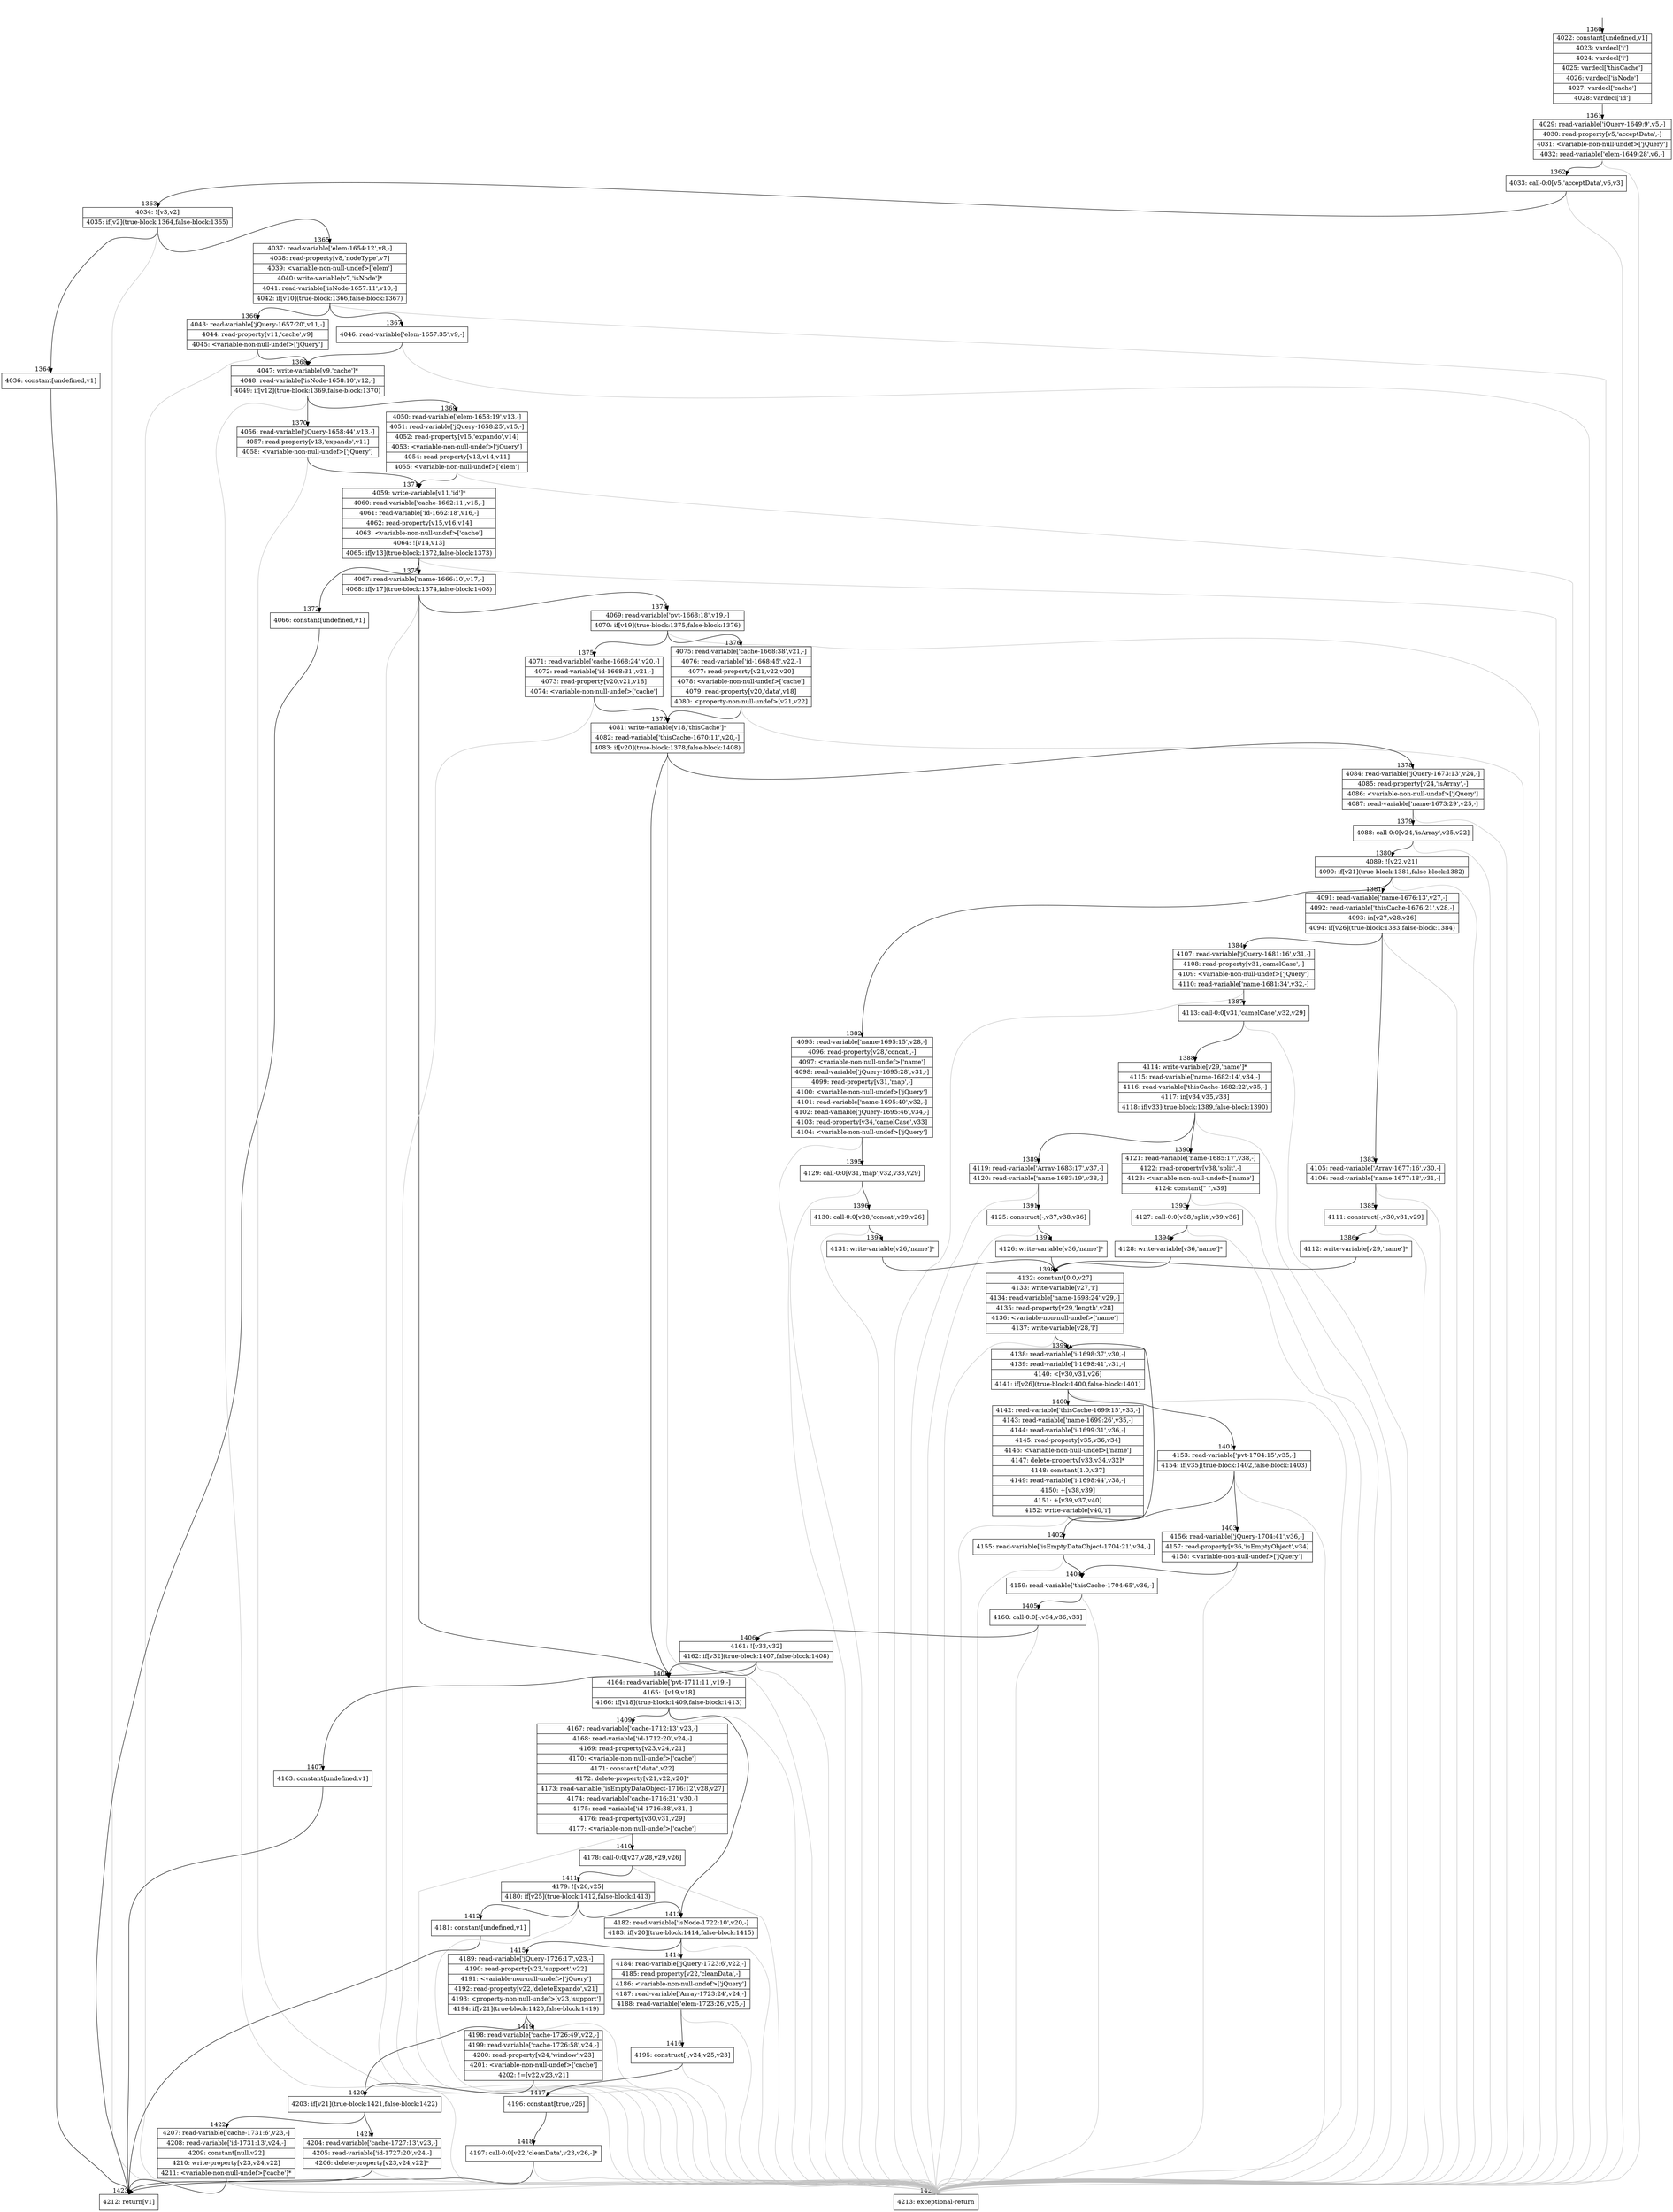 digraph {
rankdir="TD"
BB_entry93[shape=none,label=""];
BB_entry93 -> BB1360 [tailport=s, headport=n, headlabel="    1360"]
BB1360 [shape=record label="{4022: constant[undefined,v1]|4023: vardecl['i']|4024: vardecl['l']|4025: vardecl['thisCache']|4026: vardecl['isNode']|4027: vardecl['cache']|4028: vardecl['id']}" ] 
BB1360 -> BB1361 [tailport=s, headport=n, headlabel="      1361"]
BB1361 [shape=record label="{4029: read-variable['jQuery-1649:9',v5,-]|4030: read-property[v5,'acceptData',-]|4031: \<variable-non-null-undef\>['jQuery']|4032: read-variable['elem-1649:28',v6,-]}" ] 
BB1361 -> BB1362 [tailport=s, headport=n, headlabel="      1362"]
BB1361 -> BB1424 [tailport=s, headport=n, color=gray, headlabel="      1424"]
BB1362 [shape=record label="{4033: call-0:0[v5,'acceptData',v6,v3]}" ] 
BB1362 -> BB1363 [tailport=s, headport=n, headlabel="      1363"]
BB1362 -> BB1424 [tailport=s, headport=n, color=gray]
BB1363 [shape=record label="{4034: ![v3,v2]|4035: if[v2](true-block:1364,false-block:1365)}" ] 
BB1363 -> BB1364 [tailport=s, headport=n, headlabel="      1364"]
BB1363 -> BB1365 [tailport=s, headport=n, headlabel="      1365"]
BB1363 -> BB1424 [tailport=s, headport=n, color=gray]
BB1364 [shape=record label="{4036: constant[undefined,v1]}" ] 
BB1364 -> BB1423 [tailport=s, headport=n, headlabel="      1423"]
BB1365 [shape=record label="{4037: read-variable['elem-1654:12',v8,-]|4038: read-property[v8,'nodeType',v7]|4039: \<variable-non-null-undef\>['elem']|4040: write-variable[v7,'isNode']*|4041: read-variable['isNode-1657:11',v10,-]|4042: if[v10](true-block:1366,false-block:1367)}" ] 
BB1365 -> BB1366 [tailport=s, headport=n, headlabel="      1366"]
BB1365 -> BB1367 [tailport=s, headport=n, headlabel="      1367"]
BB1365 -> BB1424 [tailport=s, headport=n, color=gray]
BB1366 [shape=record label="{4043: read-variable['jQuery-1657:20',v11,-]|4044: read-property[v11,'cache',v9]|4045: \<variable-non-null-undef\>['jQuery']}" ] 
BB1366 -> BB1368 [tailport=s, headport=n, headlabel="      1368"]
BB1366 -> BB1424 [tailport=s, headport=n, color=gray]
BB1367 [shape=record label="{4046: read-variable['elem-1657:35',v9,-]}" ] 
BB1367 -> BB1368 [tailport=s, headport=n]
BB1367 -> BB1424 [tailport=s, headport=n, color=gray]
BB1368 [shape=record label="{4047: write-variable[v9,'cache']*|4048: read-variable['isNode-1658:10',v12,-]|4049: if[v12](true-block:1369,false-block:1370)}" ] 
BB1368 -> BB1369 [tailport=s, headport=n, headlabel="      1369"]
BB1368 -> BB1370 [tailport=s, headport=n, headlabel="      1370"]
BB1368 -> BB1424 [tailport=s, headport=n, color=gray]
BB1369 [shape=record label="{4050: read-variable['elem-1658:19',v13,-]|4051: read-variable['jQuery-1658:25',v15,-]|4052: read-property[v15,'expando',v14]|4053: \<variable-non-null-undef\>['jQuery']|4054: read-property[v13,v14,v11]|4055: \<variable-non-null-undef\>['elem']}" ] 
BB1369 -> BB1371 [tailport=s, headport=n, headlabel="      1371"]
BB1369 -> BB1424 [tailport=s, headport=n, color=gray]
BB1370 [shape=record label="{4056: read-variable['jQuery-1658:44',v13,-]|4057: read-property[v13,'expando',v11]|4058: \<variable-non-null-undef\>['jQuery']}" ] 
BB1370 -> BB1371 [tailport=s, headport=n]
BB1370 -> BB1424 [tailport=s, headport=n, color=gray]
BB1371 [shape=record label="{4059: write-variable[v11,'id']*|4060: read-variable['cache-1662:11',v15,-]|4061: read-variable['id-1662:18',v16,-]|4062: read-property[v15,v16,v14]|4063: \<variable-non-null-undef\>['cache']|4064: ![v14,v13]|4065: if[v13](true-block:1372,false-block:1373)}" ] 
BB1371 -> BB1372 [tailport=s, headport=n, headlabel="      1372"]
BB1371 -> BB1373 [tailport=s, headport=n, headlabel="      1373"]
BB1371 -> BB1424 [tailport=s, headport=n, color=gray]
BB1372 [shape=record label="{4066: constant[undefined,v1]}" ] 
BB1372 -> BB1423 [tailport=s, headport=n]
BB1373 [shape=record label="{4067: read-variable['name-1666:10',v17,-]|4068: if[v17](true-block:1374,false-block:1408)}" ] 
BB1373 -> BB1374 [tailport=s, headport=n, headlabel="      1374"]
BB1373 -> BB1408 [tailport=s, headport=n, headlabel="      1408"]
BB1373 -> BB1424 [tailport=s, headport=n, color=gray]
BB1374 [shape=record label="{4069: read-variable['pvt-1668:18',v19,-]|4070: if[v19](true-block:1375,false-block:1376)}" ] 
BB1374 -> BB1375 [tailport=s, headport=n, headlabel="      1375"]
BB1374 -> BB1376 [tailport=s, headport=n, headlabel="      1376"]
BB1374 -> BB1424 [tailport=s, headport=n, color=gray]
BB1375 [shape=record label="{4071: read-variable['cache-1668:24',v20,-]|4072: read-variable['id-1668:31',v21,-]|4073: read-property[v20,v21,v18]|4074: \<variable-non-null-undef\>['cache']}" ] 
BB1375 -> BB1377 [tailport=s, headport=n, headlabel="      1377"]
BB1375 -> BB1424 [tailport=s, headport=n, color=gray]
BB1376 [shape=record label="{4075: read-variable['cache-1668:38',v21,-]|4076: read-variable['id-1668:45',v22,-]|4077: read-property[v21,v22,v20]|4078: \<variable-non-null-undef\>['cache']|4079: read-property[v20,'data',v18]|4080: \<property-non-null-undef\>[v21,v22]}" ] 
BB1376 -> BB1377 [tailport=s, headport=n]
BB1376 -> BB1424 [tailport=s, headport=n, color=gray]
BB1377 [shape=record label="{4081: write-variable[v18,'thisCache']*|4082: read-variable['thisCache-1670:11',v20,-]|4083: if[v20](true-block:1378,false-block:1408)}" ] 
BB1377 -> BB1378 [tailport=s, headport=n, headlabel="      1378"]
BB1377 -> BB1408 [tailport=s, headport=n]
BB1377 -> BB1424 [tailport=s, headport=n, color=gray]
BB1378 [shape=record label="{4084: read-variable['jQuery-1673:13',v24,-]|4085: read-property[v24,'isArray',-]|4086: \<variable-non-null-undef\>['jQuery']|4087: read-variable['name-1673:29',v25,-]}" ] 
BB1378 -> BB1379 [tailport=s, headport=n, headlabel="      1379"]
BB1378 -> BB1424 [tailport=s, headport=n, color=gray]
BB1379 [shape=record label="{4088: call-0:0[v24,'isArray',v25,v22]}" ] 
BB1379 -> BB1380 [tailport=s, headport=n, headlabel="      1380"]
BB1379 -> BB1424 [tailport=s, headport=n, color=gray]
BB1380 [shape=record label="{4089: ![v22,v21]|4090: if[v21](true-block:1381,false-block:1382)}" ] 
BB1380 -> BB1381 [tailport=s, headport=n, headlabel="      1381"]
BB1380 -> BB1382 [tailport=s, headport=n, headlabel="      1382"]
BB1380 -> BB1424 [tailport=s, headport=n, color=gray]
BB1381 [shape=record label="{4091: read-variable['name-1676:13',v27,-]|4092: read-variable['thisCache-1676:21',v28,-]|4093: in[v27,v28,v26]|4094: if[v26](true-block:1383,false-block:1384)}" ] 
BB1381 -> BB1383 [tailport=s, headport=n, headlabel="      1383"]
BB1381 -> BB1384 [tailport=s, headport=n, headlabel="      1384"]
BB1381 -> BB1424 [tailport=s, headport=n, color=gray]
BB1382 [shape=record label="{4095: read-variable['name-1695:15',v28,-]|4096: read-property[v28,'concat',-]|4097: \<variable-non-null-undef\>['name']|4098: read-variable['jQuery-1695:28',v31,-]|4099: read-property[v31,'map',-]|4100: \<variable-non-null-undef\>['jQuery']|4101: read-variable['name-1695:40',v32,-]|4102: read-variable['jQuery-1695:46',v34,-]|4103: read-property[v34,'camelCase',v33]|4104: \<variable-non-null-undef\>['jQuery']}" ] 
BB1382 -> BB1395 [tailport=s, headport=n, headlabel="      1395"]
BB1382 -> BB1424 [tailport=s, headport=n, color=gray]
BB1383 [shape=record label="{4105: read-variable['Array-1677:16',v30,-]|4106: read-variable['name-1677:18',v31,-]}" ] 
BB1383 -> BB1385 [tailport=s, headport=n, headlabel="      1385"]
BB1383 -> BB1424 [tailport=s, headport=n, color=gray]
BB1384 [shape=record label="{4107: read-variable['jQuery-1681:16',v31,-]|4108: read-property[v31,'camelCase',-]|4109: \<variable-non-null-undef\>['jQuery']|4110: read-variable['name-1681:34',v32,-]}" ] 
BB1384 -> BB1387 [tailport=s, headport=n, headlabel="      1387"]
BB1384 -> BB1424 [tailport=s, headport=n, color=gray]
BB1385 [shape=record label="{4111: construct[-,v30,v31,v29]}" ] 
BB1385 -> BB1386 [tailport=s, headport=n, headlabel="      1386"]
BB1385 -> BB1424 [tailport=s, headport=n, color=gray]
BB1386 [shape=record label="{4112: write-variable[v29,'name']*}" ] 
BB1386 -> BB1398 [tailport=s, headport=n, headlabel="      1398"]
BB1387 [shape=record label="{4113: call-0:0[v31,'camelCase',v32,v29]}" ] 
BB1387 -> BB1388 [tailport=s, headport=n, headlabel="      1388"]
BB1387 -> BB1424 [tailport=s, headport=n, color=gray]
BB1388 [shape=record label="{4114: write-variable[v29,'name']*|4115: read-variable['name-1682:14',v34,-]|4116: read-variable['thisCache-1682:22',v35,-]|4117: in[v34,v35,v33]|4118: if[v33](true-block:1389,false-block:1390)}" ] 
BB1388 -> BB1389 [tailport=s, headport=n, headlabel="      1389"]
BB1388 -> BB1390 [tailport=s, headport=n, headlabel="      1390"]
BB1388 -> BB1424 [tailport=s, headport=n, color=gray]
BB1389 [shape=record label="{4119: read-variable['Array-1683:17',v37,-]|4120: read-variable['name-1683:19',v38,-]}" ] 
BB1389 -> BB1391 [tailport=s, headport=n, headlabel="      1391"]
BB1389 -> BB1424 [tailport=s, headport=n, color=gray]
BB1390 [shape=record label="{4121: read-variable['name-1685:17',v38,-]|4122: read-property[v38,'split',-]|4123: \<variable-non-null-undef\>['name']|4124: constant[\" \",v39]}" ] 
BB1390 -> BB1393 [tailport=s, headport=n, headlabel="      1393"]
BB1390 -> BB1424 [tailport=s, headport=n, color=gray]
BB1391 [shape=record label="{4125: construct[-,v37,v38,v36]}" ] 
BB1391 -> BB1392 [tailport=s, headport=n, headlabel="      1392"]
BB1391 -> BB1424 [tailport=s, headport=n, color=gray]
BB1392 [shape=record label="{4126: write-variable[v36,'name']*}" ] 
BB1392 -> BB1398 [tailport=s, headport=n]
BB1393 [shape=record label="{4127: call-0:0[v38,'split',v39,v36]}" ] 
BB1393 -> BB1394 [tailport=s, headport=n, headlabel="      1394"]
BB1393 -> BB1424 [tailport=s, headport=n, color=gray]
BB1394 [shape=record label="{4128: write-variable[v36,'name']*}" ] 
BB1394 -> BB1398 [tailport=s, headport=n]
BB1395 [shape=record label="{4129: call-0:0[v31,'map',v32,v33,v29]}" ] 
BB1395 -> BB1396 [tailport=s, headport=n, headlabel="      1396"]
BB1395 -> BB1424 [tailport=s, headport=n, color=gray]
BB1396 [shape=record label="{4130: call-0:0[v28,'concat',v29,v26]}" ] 
BB1396 -> BB1397 [tailport=s, headport=n, headlabel="      1397"]
BB1396 -> BB1424 [tailport=s, headport=n, color=gray]
BB1397 [shape=record label="{4131: write-variable[v26,'name']*}" ] 
BB1397 -> BB1398 [tailport=s, headport=n]
BB1398 [shape=record label="{4132: constant[0.0,v27]|4133: write-variable[v27,'i']|4134: read-variable['name-1698:24',v29,-]|4135: read-property[v29,'length',v28]|4136: \<variable-non-null-undef\>['name']|4137: write-variable[v28,'l']}" ] 
BB1398 -> BB1399 [tailport=s, headport=n, headlabel="      1399"]
BB1398 -> BB1424 [tailport=s, headport=n, color=gray]
BB1399 [shape=record label="{4138: read-variable['i-1698:37',v30,-]|4139: read-variable['l-1698:41',v31,-]|4140: \<[v30,v31,v26]|4141: if[v26](true-block:1400,false-block:1401)}" ] 
BB1399 -> BB1400 [tailport=s, headport=n, headlabel="      1400"]
BB1399 -> BB1401 [tailport=s, headport=n, headlabel="      1401"]
BB1399 -> BB1424 [tailport=s, headport=n, color=gray]
BB1400 [shape=record label="{4142: read-variable['thisCache-1699:15',v33,-]|4143: read-variable['name-1699:26',v35,-]|4144: read-variable['i-1699:31',v36,-]|4145: read-property[v35,v36,v34]|4146: \<variable-non-null-undef\>['name']|4147: delete-property[v33,v34,v32]*|4148: constant[1.0,v37]|4149: read-variable['i-1698:44',v38,-]|4150: +[v38,v39]|4151: +[v39,v37,v40]|4152: write-variable[v40,'i']}" ] 
BB1400 -> BB1399 [tailport=s, headport=n]
BB1400 -> BB1424 [tailport=s, headport=n, color=gray]
BB1401 [shape=record label="{4153: read-variable['pvt-1704:15',v35,-]|4154: if[v35](true-block:1402,false-block:1403)}" ] 
BB1401 -> BB1402 [tailport=s, headport=n, headlabel="      1402"]
BB1401 -> BB1403 [tailport=s, headport=n, headlabel="      1403"]
BB1401 -> BB1424 [tailport=s, headport=n, color=gray]
BB1402 [shape=record label="{4155: read-variable['isEmptyDataObject-1704:21',v34,-]}" ] 
BB1402 -> BB1404 [tailport=s, headport=n, headlabel="      1404"]
BB1402 -> BB1424 [tailport=s, headport=n, color=gray]
BB1403 [shape=record label="{4156: read-variable['jQuery-1704:41',v36,-]|4157: read-property[v36,'isEmptyObject',v34]|4158: \<variable-non-null-undef\>['jQuery']}" ] 
BB1403 -> BB1404 [tailport=s, headport=n]
BB1403 -> BB1424 [tailport=s, headport=n, color=gray]
BB1404 [shape=record label="{4159: read-variable['thisCache-1704:65',v36,-]}" ] 
BB1404 -> BB1405 [tailport=s, headport=n, headlabel="      1405"]
BB1404 -> BB1424 [tailport=s, headport=n, color=gray]
BB1405 [shape=record label="{4160: call-0:0[-,v34,v36,v33]}" ] 
BB1405 -> BB1406 [tailport=s, headport=n, headlabel="      1406"]
BB1405 -> BB1424 [tailport=s, headport=n, color=gray]
BB1406 [shape=record label="{4161: ![v33,v32]|4162: if[v32](true-block:1407,false-block:1408)}" ] 
BB1406 -> BB1407 [tailport=s, headport=n, headlabel="      1407"]
BB1406 -> BB1408 [tailport=s, headport=n]
BB1406 -> BB1424 [tailport=s, headport=n, color=gray]
BB1407 [shape=record label="{4163: constant[undefined,v1]}" ] 
BB1407 -> BB1423 [tailport=s, headport=n]
BB1408 [shape=record label="{4164: read-variable['pvt-1711:11',v19,-]|4165: ![v19,v18]|4166: if[v18](true-block:1409,false-block:1413)}" ] 
BB1408 -> BB1409 [tailport=s, headport=n, headlabel="      1409"]
BB1408 -> BB1413 [tailport=s, headport=n, headlabel="      1413"]
BB1408 -> BB1424 [tailport=s, headport=n, color=gray]
BB1409 [shape=record label="{4167: read-variable['cache-1712:13',v23,-]|4168: read-variable['id-1712:20',v24,-]|4169: read-property[v23,v24,v21]|4170: \<variable-non-null-undef\>['cache']|4171: constant[\"data\",v22]|4172: delete-property[v21,v22,v20]*|4173: read-variable['isEmptyDataObject-1716:12',v28,v27]|4174: read-variable['cache-1716:31',v30,-]|4175: read-variable['id-1716:38',v31,-]|4176: read-property[v30,v31,v29]|4177: \<variable-non-null-undef\>['cache']}" ] 
BB1409 -> BB1410 [tailport=s, headport=n, headlabel="      1410"]
BB1409 -> BB1424 [tailport=s, headport=n, color=gray]
BB1410 [shape=record label="{4178: call-0:0[v27,v28,v29,v26]}" ] 
BB1410 -> BB1411 [tailport=s, headport=n, headlabel="      1411"]
BB1410 -> BB1424 [tailport=s, headport=n, color=gray]
BB1411 [shape=record label="{4179: ![v26,v25]|4180: if[v25](true-block:1412,false-block:1413)}" ] 
BB1411 -> BB1412 [tailport=s, headport=n, headlabel="      1412"]
BB1411 -> BB1413 [tailport=s, headport=n]
BB1411 -> BB1424 [tailport=s, headport=n, color=gray]
BB1412 [shape=record label="{4181: constant[undefined,v1]}" ] 
BB1412 -> BB1423 [tailport=s, headport=n]
BB1413 [shape=record label="{4182: read-variable['isNode-1722:10',v20,-]|4183: if[v20](true-block:1414,false-block:1415)}" ] 
BB1413 -> BB1414 [tailport=s, headport=n, headlabel="      1414"]
BB1413 -> BB1415 [tailport=s, headport=n, headlabel="      1415"]
BB1413 -> BB1424 [tailport=s, headport=n, color=gray]
BB1414 [shape=record label="{4184: read-variable['jQuery-1723:6',v22,-]|4185: read-property[v22,'cleanData',-]|4186: \<variable-non-null-undef\>['jQuery']|4187: read-variable['Array-1723:24',v24,-]|4188: read-variable['elem-1723:26',v25,-]}" ] 
BB1414 -> BB1416 [tailport=s, headport=n, headlabel="      1416"]
BB1414 -> BB1424 [tailport=s, headport=n, color=gray]
BB1415 [shape=record label="{4189: read-variable['jQuery-1726:17',v23,-]|4190: read-property[v23,'support',v22]|4191: \<variable-non-null-undef\>['jQuery']|4192: read-property[v22,'deleteExpando',v21]|4193: \<property-non-null-undef\>[v23,'support']|4194: if[v21](true-block:1420,false-block:1419)}" ] 
BB1415 -> BB1420 [tailport=s, headport=n, headlabel="      1420"]
BB1415 -> BB1419 [tailport=s, headport=n, headlabel="      1419"]
BB1415 -> BB1424 [tailport=s, headport=n, color=gray]
BB1416 [shape=record label="{4195: construct[-,v24,v25,v23]}" ] 
BB1416 -> BB1417 [tailport=s, headport=n, headlabel="      1417"]
BB1416 -> BB1424 [tailport=s, headport=n, color=gray]
BB1417 [shape=record label="{4196: constant[true,v26]}" ] 
BB1417 -> BB1418 [tailport=s, headport=n, headlabel="      1418"]
BB1418 [shape=record label="{4197: call-0:0[v22,'cleanData',v23,v26,-]*}" ] 
BB1418 -> BB1423 [tailport=s, headport=n]
BB1418 -> BB1424 [tailport=s, headport=n, color=gray]
BB1419 [shape=record label="{4198: read-variable['cache-1726:49',v22,-]|4199: read-variable['cache-1726:58',v24,-]|4200: read-property[v24,'window',v23]|4201: \<variable-non-null-undef\>['cache']|4202: !=[v22,v23,v21]}" ] 
BB1419 -> BB1420 [tailport=s, headport=n]
BB1419 -> BB1424 [tailport=s, headport=n, color=gray]
BB1420 [shape=record label="{4203: if[v21](true-block:1421,false-block:1422)}" ] 
BB1420 -> BB1421 [tailport=s, headport=n, headlabel="      1421"]
BB1420 -> BB1422 [tailport=s, headport=n, headlabel="      1422"]
BB1421 [shape=record label="{4204: read-variable['cache-1727:13',v23,-]|4205: read-variable['id-1727:20',v24,-]|4206: delete-property[v23,v24,v22]*}" ] 
BB1421 -> BB1423 [tailport=s, headport=n]
BB1421 -> BB1424 [tailport=s, headport=n, color=gray]
BB1422 [shape=record label="{4207: read-variable['cache-1731:6',v23,-]|4208: read-variable['id-1731:13',v24,-]|4209: constant[null,v22]|4210: write-property[v23,v24,v22]|4211: \<variable-non-null-undef\>['cache']*}" ] 
BB1422 -> BB1423 [tailport=s, headport=n]
BB1422 -> BB1424 [tailport=s, headport=n, color=gray]
BB1423 [shape=record label="{4212: return[v1]}" ] 
BB1424 [shape=record label="{4213: exceptional-return}" ] 
}
